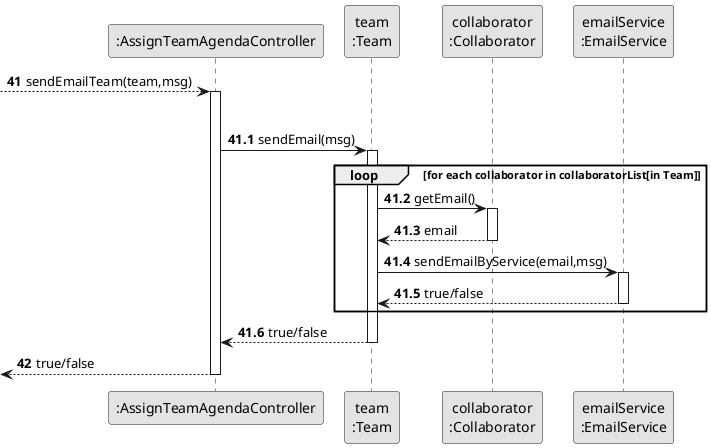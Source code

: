 @startuml
'https://plantuml.com/sequence-diagram
skinparam monochrome true
skinparam packageStyle rectangle
skinparam shadowing false

participant ":AssignTeamAgendaController" as CTRL
participant "team\n:Team" as TEAM
participant "collaborator\n:Collaborator" as COL
participant "emailService\n:EmailService" as SERVICE

autonumber 41

--> CTRL : sendEmailTeam(team,msg)

autonumber 41.1

activate CTRL

group Send Email By Team

CTRL -> TEAM : sendEmail(msg)

activate TEAM

loop for each collaborator in collaboratorList[in Team]

TEAM -> COL :  getEmail()

activate COL

COL --> TEAM : email


deactivate COL

TEAM -> SERVICE : sendEmailByService(email,msg)

activate SERVICE

SERVICE --> TEAM : true/false

deactivate SERVICE

end

TEAM --> CTRL : true/false

deactivate TEAM

autonumber 42

<--CTRL : true/false

deactivate CTRL
@enduml